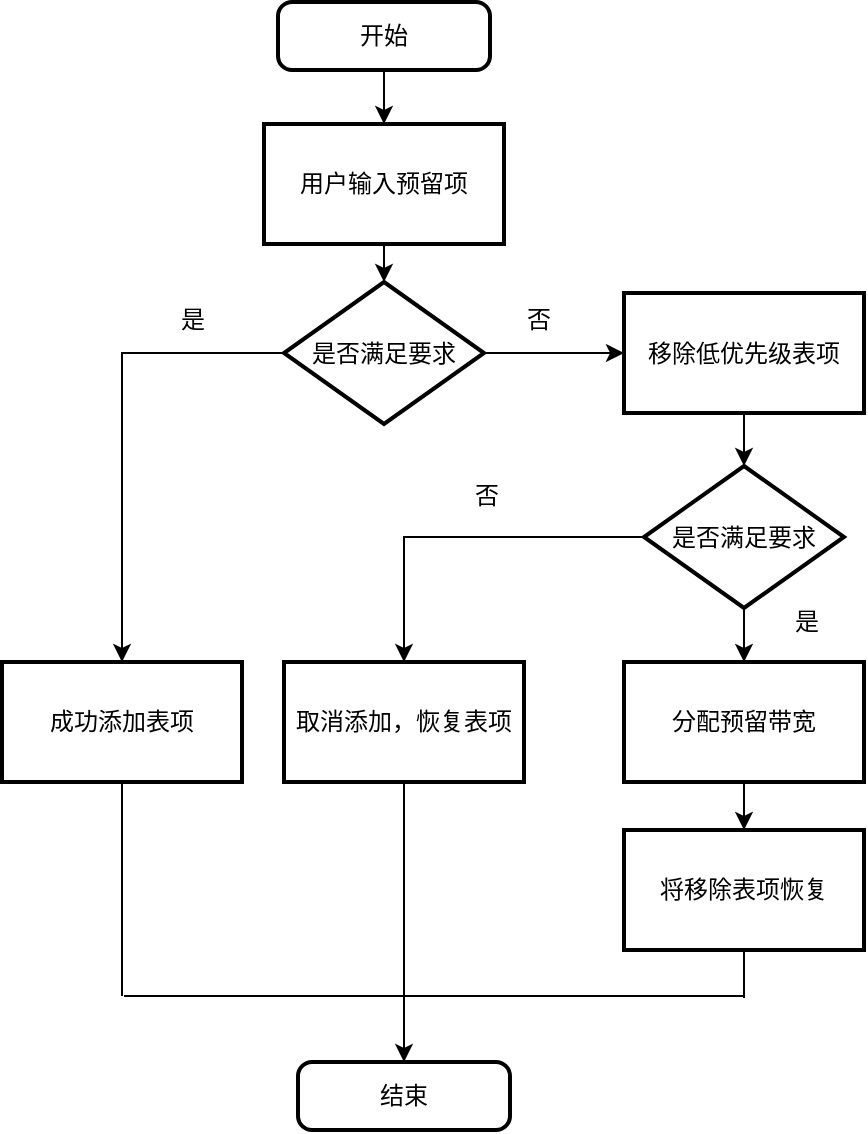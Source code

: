 <mxfile version="21.3.5" type="github" pages="5">
  <diagram name="第 1 页" id="TUe0MpKkViwjhuMiSQQj">
    <mxGraphModel dx="1205" dy="674" grid="0" gridSize="10" guides="1" tooltips="1" connect="1" arrows="1" fold="1" page="1" pageScale="1" pageWidth="827" pageHeight="1169" math="0" shadow="0">
      <root>
        <mxCell id="0" />
        <mxCell id="1" parent="0" />
        <mxCell id="VBoI8yT1WOJlK46SDrhh-1" value="&lt;font style=&quot;font-size: 12px;&quot;&gt;开始&lt;/font&gt;" style="rounded=1;whiteSpace=wrap;html=1;absoluteArcSize=1;arcSize=14;strokeWidth=2;" parent="1" vertex="1">
          <mxGeometry x="312" y="120" width="106" height="34" as="geometry" />
        </mxCell>
        <mxCell id="VBoI8yT1WOJlK46SDrhh-2" value="用户输入预留项" style="rounded=0;whiteSpace=wrap;html=1;strokeWidth=2;" parent="1" vertex="1">
          <mxGeometry x="305" y="181" width="120" height="60" as="geometry" />
        </mxCell>
        <mxCell id="VBoI8yT1WOJlK46SDrhh-3" value="" style="endArrow=classic;html=1;rounded=0;exitX=0.5;exitY=1;exitDx=0;exitDy=0;entryX=0.5;entryY=0;entryDx=0;entryDy=0;" parent="1" source="VBoI8yT1WOJlK46SDrhh-1" target="VBoI8yT1WOJlK46SDrhh-2" edge="1">
          <mxGeometry width="50" height="50" relative="1" as="geometry">
            <mxPoint x="387" y="370" as="sourcePoint" />
            <mxPoint x="437" y="320" as="targetPoint" />
          </mxGeometry>
        </mxCell>
        <mxCell id="VBoI8yT1WOJlK46SDrhh-8" value="" style="edgeStyle=orthogonalEdgeStyle;rounded=0;orthogonalLoop=1;jettySize=auto;html=1;" parent="1" source="VBoI8yT1WOJlK46SDrhh-4" target="VBoI8yT1WOJlK46SDrhh-7" edge="1">
          <mxGeometry relative="1" as="geometry" />
        </mxCell>
        <mxCell id="VBoI8yT1WOJlK46SDrhh-15" value="" style="edgeStyle=orthogonalEdgeStyle;rounded=0;orthogonalLoop=1;jettySize=auto;html=1;" parent="1" source="VBoI8yT1WOJlK46SDrhh-4" target="VBoI8yT1WOJlK46SDrhh-14" edge="1">
          <mxGeometry relative="1" as="geometry" />
        </mxCell>
        <mxCell id="VBoI8yT1WOJlK46SDrhh-4" value="是否满足要求" style="strokeWidth=2;html=1;shape=mxgraph.flowchart.decision;whiteSpace=wrap;" parent="1" vertex="1">
          <mxGeometry x="315" y="260" width="100" height="71" as="geometry" />
        </mxCell>
        <mxCell id="VBoI8yT1WOJlK46SDrhh-6" value="" style="endArrow=classic;html=1;rounded=0;exitX=0.5;exitY=1;exitDx=0;exitDy=0;entryX=0.5;entryY=0;entryDx=0;entryDy=0;entryPerimeter=0;" parent="1" source="VBoI8yT1WOJlK46SDrhh-2" target="VBoI8yT1WOJlK46SDrhh-4" edge="1">
          <mxGeometry width="50" height="50" relative="1" as="geometry">
            <mxPoint x="387" y="370" as="sourcePoint" />
            <mxPoint x="437" y="320" as="targetPoint" />
          </mxGeometry>
        </mxCell>
        <mxCell id="VBoI8yT1WOJlK46SDrhh-13" value="" style="edgeStyle=orthogonalEdgeStyle;rounded=0;orthogonalLoop=1;jettySize=auto;html=1;" parent="1" source="VBoI8yT1WOJlK46SDrhh-7" target="VBoI8yT1WOJlK46SDrhh-12" edge="1">
          <mxGeometry relative="1" as="geometry" />
        </mxCell>
        <mxCell id="VBoI8yT1WOJlK46SDrhh-7" value="移除低优先级表项" style="whiteSpace=wrap;html=1;strokeWidth=2;" parent="1" vertex="1">
          <mxGeometry x="485" y="265.5" width="120" height="60" as="geometry" />
        </mxCell>
        <mxCell id="VBoI8yT1WOJlK46SDrhh-9" value="否" style="text;html=1;align=center;verticalAlign=middle;resizable=0;points=[];autosize=1;strokeColor=none;fillColor=none;" parent="1" vertex="1">
          <mxGeometry x="427" y="265.5" width="30" height="26" as="geometry" />
        </mxCell>
        <mxCell id="VBoI8yT1WOJlK46SDrhh-19" value="" style="edgeStyle=orthogonalEdgeStyle;rounded=0;orthogonalLoop=1;jettySize=auto;html=1;" parent="1" source="VBoI8yT1WOJlK46SDrhh-12" target="VBoI8yT1WOJlK46SDrhh-18" edge="1">
          <mxGeometry relative="1" as="geometry" />
        </mxCell>
        <mxCell id="VBoI8yT1WOJlK46SDrhh-24" value="" style="edgeStyle=orthogonalEdgeStyle;rounded=0;orthogonalLoop=1;jettySize=auto;html=1;" parent="1" source="VBoI8yT1WOJlK46SDrhh-12" target="VBoI8yT1WOJlK46SDrhh-23" edge="1">
          <mxGeometry relative="1" as="geometry" />
        </mxCell>
        <mxCell id="VBoI8yT1WOJlK46SDrhh-12" value="是否满足要求" style="rhombus;whiteSpace=wrap;html=1;strokeWidth=2;" parent="1" vertex="1">
          <mxGeometry x="495" y="352" width="100" height="71" as="geometry" />
        </mxCell>
        <mxCell id="VBoI8yT1WOJlK46SDrhh-14" value="成功添加表项" style="whiteSpace=wrap;html=1;strokeWidth=2;" parent="1" vertex="1">
          <mxGeometry x="174" y="450" width="120" height="60" as="geometry" />
        </mxCell>
        <mxCell id="VBoI8yT1WOJlK46SDrhh-16" value="是" style="text;html=1;align=center;verticalAlign=middle;resizable=0;points=[];autosize=1;strokeColor=none;fillColor=none;" parent="1" vertex="1">
          <mxGeometry x="254" y="265.5" width="30" height="26" as="geometry" />
        </mxCell>
        <mxCell id="VBoI8yT1WOJlK46SDrhh-21" value="" style="edgeStyle=orthogonalEdgeStyle;rounded=0;orthogonalLoop=1;jettySize=auto;html=1;" parent="1" source="VBoI8yT1WOJlK46SDrhh-18" target="VBoI8yT1WOJlK46SDrhh-20" edge="1">
          <mxGeometry relative="1" as="geometry" />
        </mxCell>
        <mxCell id="VBoI8yT1WOJlK46SDrhh-18" value="分配预留带宽" style="whiteSpace=wrap;html=1;strokeWidth=2;" parent="1" vertex="1">
          <mxGeometry x="485" y="450" width="120" height="60" as="geometry" />
        </mxCell>
        <mxCell id="VBoI8yT1WOJlK46SDrhh-20" value="将移除表项恢复" style="whiteSpace=wrap;html=1;strokeWidth=2;" parent="1" vertex="1">
          <mxGeometry x="485" y="534" width="120" height="60" as="geometry" />
        </mxCell>
        <mxCell id="VBoI8yT1WOJlK46SDrhh-22" value="是" style="text;html=1;align=center;verticalAlign=middle;resizable=0;points=[];autosize=1;strokeColor=none;fillColor=none;" parent="1" vertex="1">
          <mxGeometry x="561" y="417" width="30" height="26" as="geometry" />
        </mxCell>
        <mxCell id="VBoI8yT1WOJlK46SDrhh-23" value="取消添加，恢复表项" style="whiteSpace=wrap;html=1;strokeWidth=2;" parent="1" vertex="1">
          <mxGeometry x="315" y="450" width="120" height="60" as="geometry" />
        </mxCell>
        <mxCell id="VBoI8yT1WOJlK46SDrhh-25" value="否" style="text;html=1;align=center;verticalAlign=middle;resizable=0;points=[];autosize=1;strokeColor=none;fillColor=none;" parent="1" vertex="1">
          <mxGeometry x="401" y="354" width="30" height="26" as="geometry" />
        </mxCell>
        <mxCell id="VBoI8yT1WOJlK46SDrhh-29" value="" style="endArrow=none;html=1;rounded=0;exitX=0.5;exitY=1;exitDx=0;exitDy=0;" parent="1" source="VBoI8yT1WOJlK46SDrhh-14" edge="1">
          <mxGeometry width="50" height="50" relative="1" as="geometry">
            <mxPoint x="371" y="324" as="sourcePoint" />
            <mxPoint x="234" y="617" as="targetPoint" />
          </mxGeometry>
        </mxCell>
        <mxCell id="VBoI8yT1WOJlK46SDrhh-31" value="" style="endArrow=none;html=1;rounded=0;exitX=0.5;exitY=1;exitDx=0;exitDy=0;" parent="1" source="VBoI8yT1WOJlK46SDrhh-20" edge="1">
          <mxGeometry width="50" height="50" relative="1" as="geometry">
            <mxPoint x="371" y="324" as="sourcePoint" />
            <mxPoint x="545" y="618" as="targetPoint" />
          </mxGeometry>
        </mxCell>
        <mxCell id="VBoI8yT1WOJlK46SDrhh-32" value="" style="endArrow=none;html=1;rounded=0;" parent="1" edge="1">
          <mxGeometry width="50" height="50" relative="1" as="geometry">
            <mxPoint x="235" y="617" as="sourcePoint" />
            <mxPoint x="545" y="617" as="targetPoint" />
          </mxGeometry>
        </mxCell>
        <mxCell id="VBoI8yT1WOJlK46SDrhh-34" value="结束" style="rounded=1;whiteSpace=wrap;html=1;absoluteArcSize=1;arcSize=14;strokeWidth=2;" parent="1" vertex="1">
          <mxGeometry x="322" y="650" width="106" height="34" as="geometry" />
        </mxCell>
        <mxCell id="VBoI8yT1WOJlK46SDrhh-35" value="" style="endArrow=classic;html=1;rounded=0;exitX=0.5;exitY=1;exitDx=0;exitDy=0;entryX=0.5;entryY=0;entryDx=0;entryDy=0;" parent="1" source="VBoI8yT1WOJlK46SDrhh-23" target="VBoI8yT1WOJlK46SDrhh-34" edge="1">
          <mxGeometry width="50" height="50" relative="1" as="geometry">
            <mxPoint x="371" y="382" as="sourcePoint" />
            <mxPoint x="421" y="332" as="targetPoint" />
          </mxGeometry>
        </mxCell>
      </root>
    </mxGraphModel>
  </diagram>
  <diagram id="xPufGLVYjBQ5OOsqAoZ7" name="第 2 页">
    <mxGraphModel dx="1205" dy="674" grid="0" gridSize="10" guides="1" tooltips="1" connect="1" arrows="1" fold="1" page="1" pageScale="1" pageWidth="827" pageHeight="1169" math="0" shadow="0">
      <root>
        <mxCell id="0" />
        <mxCell id="1" parent="0" />
        <mxCell id="CWZEpsSN7oqIYfCnPjb1-3" value="" style="edgeStyle=orthogonalEdgeStyle;orthogonalLoop=1;jettySize=auto;html=1;curved=1;" parent="1" source="CWZEpsSN7oqIYfCnPjb1-1" target="CWZEpsSN7oqIYfCnPjb1-2" edge="1">
          <mxGeometry relative="1" as="geometry" />
        </mxCell>
        <mxCell id="CWZEpsSN7oqIYfCnPjb1-1" value="start" style="ellipse;whiteSpace=wrap;html=1;" parent="1" vertex="1">
          <mxGeometry x="258" y="336" width="114" height="66" as="geometry" />
        </mxCell>
        <mxCell id="CWZEpsSN7oqIYfCnPjb1-22" value="" style="edgeStyle=orthogonalEdgeStyle;rounded=0;orthogonalLoop=1;jettySize=auto;html=1;" parent="1" source="CWZEpsSN7oqIYfCnPjb1-2" target="CWZEpsSN7oqIYfCnPjb1-6" edge="1">
          <mxGeometry relative="1" as="geometry" />
        </mxCell>
        <mxCell id="CWZEpsSN7oqIYfCnPjb1-2" value="parse_ethernet" style="ellipse;whiteSpace=wrap;html=1;" parent="1" vertex="1">
          <mxGeometry x="255" y="428" width="120" height="80" as="geometry" />
        </mxCell>
        <mxCell id="CWZEpsSN7oqIYfCnPjb1-6" value="parse_ipv4" style="ellipse;whiteSpace=wrap;html=1;" parent="1" vertex="1">
          <mxGeometry x="255" y="535" width="120" height="80" as="geometry" />
        </mxCell>
        <mxCell id="CWZEpsSN7oqIYfCnPjb1-8" value="parse_mpls" style="ellipse;whiteSpace=wrap;html=1;" parent="1" vertex="1">
          <mxGeometry x="394" y="480" width="120" height="80" as="geometry" />
        </mxCell>
        <mxCell id="CWZEpsSN7oqIYfCnPjb1-11" value="accept" style="ellipse;whiteSpace=wrap;html=1;" parent="1" vertex="1">
          <mxGeometry x="255" y="642" width="120" height="80" as="geometry" />
        </mxCell>
        <mxCell id="CWZEpsSN7oqIYfCnPjb1-13" value="" style="endArrow=classic;html=1;exitX=0;exitY=0.5;exitDx=0;exitDy=0;entryX=0;entryY=0.5;entryDx=0;entryDy=0;curved=1;" parent="1" source="CWZEpsSN7oqIYfCnPjb1-2" target="CWZEpsSN7oqIYfCnPjb1-11" edge="1">
          <mxGeometry width="50" height="50" relative="1" as="geometry">
            <mxPoint x="387" y="538" as="sourcePoint" />
            <mxPoint x="437" y="488" as="targetPoint" />
            <Array as="points">
              <mxPoint x="134" y="524" />
            </Array>
          </mxGeometry>
        </mxCell>
        <mxCell id="CWZEpsSN7oqIYfCnPjb1-15" value="" style="endArrow=classic;html=1;rounded=0;exitX=0;exitY=1;exitDx=0;exitDy=0;entryX=1.021;entryY=0.39;entryDx=0;entryDy=0;entryPerimeter=0;" parent="1" source="CWZEpsSN7oqIYfCnPjb1-8" target="CWZEpsSN7oqIYfCnPjb1-6" edge="1">
          <mxGeometry width="50" height="50" relative="1" as="geometry">
            <mxPoint x="387" y="538" as="sourcePoint" />
            <mxPoint x="437" y="488" as="targetPoint" />
          </mxGeometry>
        </mxCell>
        <mxCell id="CWZEpsSN7oqIYfCnPjb1-17" value="" style="endArrow=classic;html=1;rounded=0;exitX=0.972;exitY=0.629;exitDx=0;exitDy=0;exitPerimeter=0;entryX=0;entryY=0;entryDx=0;entryDy=0;" parent="1" source="CWZEpsSN7oqIYfCnPjb1-2" target="CWZEpsSN7oqIYfCnPjb1-8" edge="1">
          <mxGeometry width="50" height="50" relative="1" as="geometry">
            <mxPoint x="387" y="538" as="sourcePoint" />
            <mxPoint x="437" y="488" as="targetPoint" />
          </mxGeometry>
        </mxCell>
        <mxCell id="CWZEpsSN7oqIYfCnPjb1-18" value="" style="endArrow=classic;html=1;exitX=0.431;exitY=1.018;exitDx=0;exitDy=0;exitPerimeter=0;entryX=1;entryY=1;entryDx=0;entryDy=0;curved=1;" parent="1" source="CWZEpsSN7oqIYfCnPjb1-8" target="CWZEpsSN7oqIYfCnPjb1-8" edge="1">
          <mxGeometry width="50" height="50" relative="1" as="geometry">
            <mxPoint x="387" y="538" as="sourcePoint" />
            <mxPoint x="437" y="488" as="targetPoint" />
            <Array as="points">
              <mxPoint x="482" y="611" />
            </Array>
          </mxGeometry>
        </mxCell>
        <mxCell id="CWZEpsSN7oqIYfCnPjb1-23" value="" style="endArrow=classic;html=1;rounded=0;exitX=0.5;exitY=1;exitDx=0;exitDy=0;entryX=0.5;entryY=0;entryDx=0;entryDy=0;" parent="1" source="CWZEpsSN7oqIYfCnPjb1-6" target="CWZEpsSN7oqIYfCnPjb1-11" edge="1">
          <mxGeometry width="50" height="50" relative="1" as="geometry">
            <mxPoint x="391" y="534" as="sourcePoint" />
            <mxPoint x="441" y="484" as="targetPoint" />
          </mxGeometry>
        </mxCell>
      </root>
    </mxGraphModel>
  </diagram>
  <diagram id="f5Rsg-Wza4F7h-vxjZOM" name="第 3 页">
    <mxGraphModel dx="1205" dy="674" grid="0" gridSize="10" guides="1" tooltips="1" connect="1" arrows="1" fold="1" page="1" pageScale="1" pageWidth="827" pageHeight="1169" math="0" shadow="0">
      <root>
        <mxCell id="0" />
        <mxCell id="1" parent="0" />
        <mxCell id="E1koXmu3drvWn4_0AYfi-1" value="应用平面" style="rounded=0;whiteSpace=wrap;html=1;" parent="1" vertex="1">
          <mxGeometry x="253" y="158" width="275" height="71" as="geometry" />
        </mxCell>
        <mxCell id="E1koXmu3drvWn4_0AYfi-2" value="应用" style="rounded=0;whiteSpace=wrap;html=1;" parent="1" vertex="1">
          <mxGeometry x="274" y="182" width="70" height="47" as="geometry" />
        </mxCell>
        <mxCell id="E1koXmu3drvWn4_0AYfi-3" value="应用" style="rounded=0;whiteSpace=wrap;html=1;" parent="1" vertex="1">
          <mxGeometry x="437" y="182" width="70" height="47" as="geometry" />
        </mxCell>
        <mxCell id="mDldBEQQ-BsIQ726UgDM-3" value="控制平面" style="rounded=0;whiteSpace=wrap;html=1;align=left;" vertex="1" parent="1">
          <mxGeometry x="253" y="285" width="275" height="71" as="geometry" />
        </mxCell>
        <mxCell id="mDldBEQQ-BsIQ726UgDM-4" value="SDN控制器" style="rounded=0;whiteSpace=wrap;html=1;" vertex="1" parent="1">
          <mxGeometry x="408" y="304" width="95" height="33" as="geometry" />
        </mxCell>
        <mxCell id="mDldBEQQ-BsIQ726UgDM-5" value="转发平面" style="rounded=0;whiteSpace=wrap;html=1;" vertex="1" parent="1">
          <mxGeometry x="253" y="411" width="275" height="71" as="geometry" />
        </mxCell>
        <mxCell id="mDldBEQQ-BsIQ726UgDM-8" value="网络设备" style="rounded=0;whiteSpace=wrap;html=1;" vertex="1" parent="1">
          <mxGeometry x="274" y="435" width="70" height="47" as="geometry" />
        </mxCell>
        <mxCell id="mDldBEQQ-BsIQ726UgDM-9" value="网络设备" style="rounded=0;whiteSpace=wrap;html=1;" vertex="1" parent="1">
          <mxGeometry x="437" y="435" width="70" height="47" as="geometry" />
        </mxCell>
        <mxCell id="mDldBEQQ-BsIQ726UgDM-15" value="" style="shape=flexArrow;endArrow=classic;startArrow=classic;html=1;rounded=0;entryX=0.5;entryY=1;entryDx=0;entryDy=0;" edge="1" parent="1" target="E1koXmu3drvWn4_0AYfi-2">
          <mxGeometry width="100" height="100" relative="1" as="geometry">
            <mxPoint x="308" y="286" as="sourcePoint" />
            <mxPoint x="462" y="298" as="targetPoint" />
          </mxGeometry>
        </mxCell>
        <mxCell id="mDldBEQQ-BsIQ726UgDM-16" value="" style="shape=flexArrow;endArrow=classic;startArrow=classic;html=1;rounded=0;entryX=0.5;entryY=1;entryDx=0;entryDy=0;exitX=0.797;exitY=0.011;exitDx=0;exitDy=0;exitPerimeter=0;" edge="1" parent="1" source="mDldBEQQ-BsIQ726UgDM-3" target="E1koXmu3drvWn4_0AYfi-3">
          <mxGeometry width="100" height="100" relative="1" as="geometry">
            <mxPoint x="362" y="398" as="sourcePoint" />
            <mxPoint x="462" y="298" as="targetPoint" />
          </mxGeometry>
        </mxCell>
        <mxCell id="mDldBEQQ-BsIQ726UgDM-17" value="" style="shape=flexArrow;endArrow=classic;startArrow=classic;html=1;rounded=0;exitX=0.198;exitY=0.006;exitDx=0;exitDy=0;exitPerimeter=0;" edge="1" parent="1" source="mDldBEQQ-BsIQ726UgDM-5">
          <mxGeometry width="100" height="100" relative="1" as="geometry">
            <mxPoint x="362" y="398" as="sourcePoint" />
            <mxPoint x="307" y="356" as="targetPoint" />
          </mxGeometry>
        </mxCell>
        <mxCell id="mDldBEQQ-BsIQ726UgDM-18" value="" style="shape=flexArrow;endArrow=classic;startArrow=classic;html=1;rounded=0;" edge="1" parent="1">
          <mxGeometry width="100" height="100" relative="1" as="geometry">
            <mxPoint x="473" y="411" as="sourcePoint" />
            <mxPoint x="473" y="356" as="targetPoint" />
          </mxGeometry>
        </mxCell>
      </root>
    </mxGraphModel>
  </diagram>
  <diagram id="OsXk49T1cn-MKxwDaOY4" name="第 4 页">
    <mxGraphModel dx="1205" dy="674" grid="0" gridSize="10" guides="1" tooltips="1" connect="1" arrows="1" fold="1" page="1" pageScale="1" pageWidth="827" pageHeight="1169" math="0" shadow="0">
      <root>
        <mxCell id="0" />
        <mxCell id="1" parent="0" />
        <mxCell id="L-z-mz_DEh5f0xpZzv8t-1" value="开始" style="rounded=1;whiteSpace=wrap;html=1;" vertex="1" parent="1">
          <mxGeometry x="350.5" y="170" width="106" height="34" as="geometry" />
        </mxCell>
        <mxCell id="L-z-mz_DEh5f0xpZzv8t-10" value="交换机收到B字节的数据包" style="rounded=0;whiteSpace=wrap;html=1;" vertex="1" parent="1">
          <mxGeometry x="343.5" y="228" width="120" height="60" as="geometry" />
        </mxCell>
        <mxCell id="L-z-mz_DEh5f0xpZzv8t-19" value="" style="edgeStyle=orthogonalEdgeStyle;rounded=0;orthogonalLoop=1;jettySize=auto;html=1;" edge="1" parent="1" source="L-z-mz_DEh5f0xpZzv8t-13" target="L-z-mz_DEh5f0xpZzv8t-18">
          <mxGeometry relative="1" as="geometry" />
        </mxCell>
        <mxCell id="ueUYHJ4g34vxq1QxhSik-4" value="" style="edgeStyle=orthogonalEdgeStyle;rounded=0;orthogonalLoop=1;jettySize=auto;html=1;" edge="1" parent="1" source="L-z-mz_DEh5f0xpZzv8t-13" target="ueUYHJ4g34vxq1QxhSik-3">
          <mxGeometry relative="1" as="geometry" />
        </mxCell>
        <mxCell id="L-z-mz_DEh5f0xpZzv8t-13" value="B是否大于当前PBS桶的大小" style="strokeWidth=2;html=1;shape=mxgraph.flowchart.decision;whiteSpace=wrap;" vertex="1" parent="1">
          <mxGeometry x="299" y="312" width="209" height="106" as="geometry" />
        </mxCell>
        <mxCell id="L-z-mz_DEh5f0xpZzv8t-17" value="是" style="text;html=1;align=center;verticalAlign=middle;resizable=0;points=[];autosize=1;strokeColor=none;fillColor=none;" vertex="1" parent="1">
          <mxGeometry x="240" y="335" width="30" height="26" as="geometry" />
        </mxCell>
        <mxCell id="L-z-mz_DEh5f0xpZzv8t-22" value="" style="edgeStyle=orthogonalEdgeStyle;rounded=0;orthogonalLoop=1;jettySize=auto;html=1;" edge="1" parent="1" source="L-z-mz_DEh5f0xpZzv8t-18" target="L-z-mz_DEh5f0xpZzv8t-21">
          <mxGeometry relative="1" as="geometry" />
        </mxCell>
        <mxCell id="L-z-mz_DEh5f0xpZzv8t-24" value="" style="edgeStyle=orthogonalEdgeStyle;rounded=0;orthogonalLoop=1;jettySize=auto;html=1;" edge="1" parent="1" source="L-z-mz_DEh5f0xpZzv8t-18" target="L-z-mz_DEh5f0xpZzv8t-23">
          <mxGeometry relative="1" as="geometry" />
        </mxCell>
        <mxCell id="L-z-mz_DEh5f0xpZzv8t-18" value="B是否大于当前CBS桶的大小" style="strokeWidth=2;html=1;shape=mxgraph.flowchart.decision;whiteSpace=wrap;" vertex="1" parent="1">
          <mxGeometry x="299" y="453" width="209" height="106" as="geometry" />
        </mxCell>
        <mxCell id="L-z-mz_DEh5f0xpZzv8t-20" value="否" style="text;html=1;align=center;verticalAlign=middle;resizable=0;points=[];autosize=1;strokeColor=none;fillColor=none;" vertex="1" parent="1">
          <mxGeometry x="408" y="430" width="30" height="26" as="geometry" />
        </mxCell>
        <mxCell id="L-z-mz_DEh5f0xpZzv8t-21" value="标记数据包为绿色" style="whiteSpace=wrap;html=1;strokeWidth=2;" vertex="1" parent="1">
          <mxGeometry x="343.5" y="587" width="120" height="60" as="geometry" />
        </mxCell>
        <mxCell id="L-z-mz_DEh5f0xpZzv8t-23" value="标记数据包为黄色" style="whiteSpace=wrap;html=1;strokeWidth=2;" vertex="1" parent="1">
          <mxGeometry x="525" y="587" width="120" height="60" as="geometry" />
        </mxCell>
        <mxCell id="L-z-mz_DEh5f0xpZzv8t-25" value="否" style="text;html=1;align=center;verticalAlign=middle;resizable=0;points=[];autosize=1;strokeColor=none;fillColor=none;" vertex="1" parent="1">
          <mxGeometry x="411" y="559" width="30" height="26" as="geometry" />
        </mxCell>
        <mxCell id="L-z-mz_DEh5f0xpZzv8t-26" value="是" style="text;html=1;align=center;verticalAlign=middle;resizable=0;points=[];autosize=1;strokeColor=none;fillColor=none;" vertex="1" parent="1">
          <mxGeometry x="525" y="478" width="30" height="26" as="geometry" />
        </mxCell>
        <mxCell id="L-z-mz_DEh5f0xpZzv8t-27" value="" style="endArrow=classic;html=1;rounded=0;exitX=0.5;exitY=1;exitDx=0;exitDy=0;entryX=0.5;entryY=0;entryDx=0;entryDy=0;" edge="1" parent="1" source="L-z-mz_DEh5f0xpZzv8t-1" target="L-z-mz_DEh5f0xpZzv8t-10">
          <mxGeometry width="50" height="50" relative="1" as="geometry">
            <mxPoint x="387" y="373" as="sourcePoint" />
            <mxPoint x="437" y="323" as="targetPoint" />
          </mxGeometry>
        </mxCell>
        <mxCell id="L-z-mz_DEh5f0xpZzv8t-28" value="" style="endArrow=classic;html=1;rounded=0;entryX=0.5;entryY=0;entryDx=0;entryDy=0;entryPerimeter=0;" edge="1" parent="1" source="L-z-mz_DEh5f0xpZzv8t-10" target="L-z-mz_DEh5f0xpZzv8t-13">
          <mxGeometry width="50" height="50" relative="1" as="geometry">
            <mxPoint x="387" y="373" as="sourcePoint" />
            <mxPoint x="437" y="323" as="targetPoint" />
          </mxGeometry>
        </mxCell>
        <mxCell id="iUUK6FS9q8X5gGPxT4NA-1" value="结束" style="rounded=1;whiteSpace=wrap;html=1;" vertex="1" parent="1">
          <mxGeometry x="350.5" y="702" width="106" height="34" as="geometry" />
        </mxCell>
        <mxCell id="ueUYHJ4g34vxq1QxhSik-3" value="标记数据包为红色" style="whiteSpace=wrap;html=1;strokeWidth=2;" vertex="1" parent="1">
          <mxGeometry x="165" y="585" width="120" height="60" as="geometry" />
        </mxCell>
        <mxCell id="ueUYHJ4g34vxq1QxhSik-5" value="" style="endArrow=classic;html=1;rounded=0;exitX=0.5;exitY=1;exitDx=0;exitDy=0;entryX=0.5;entryY=0;entryDx=0;entryDy=0;" edge="1" parent="1" source="L-z-mz_DEh5f0xpZzv8t-21" target="iUUK6FS9q8X5gGPxT4NA-1">
          <mxGeometry width="50" height="50" relative="1" as="geometry">
            <mxPoint x="387" y="652" as="sourcePoint" />
            <mxPoint x="437" y="602" as="targetPoint" />
          </mxGeometry>
        </mxCell>
        <mxCell id="ueUYHJ4g34vxq1QxhSik-6" value="" style="endArrow=none;html=1;rounded=0;exitX=0.5;exitY=1;exitDx=0;exitDy=0;" edge="1" parent="1" source="ueUYHJ4g34vxq1QxhSik-3">
          <mxGeometry width="50" height="50" relative="1" as="geometry">
            <mxPoint x="178" y="647" as="sourcePoint" />
            <mxPoint x="225" y="676" as="targetPoint" />
          </mxGeometry>
        </mxCell>
        <mxCell id="ueUYHJ4g34vxq1QxhSik-7" value="" style="endArrow=none;html=1;rounded=0;exitX=0.5;exitY=1;exitDx=0;exitDy=0;" edge="1" parent="1" source="L-z-mz_DEh5f0xpZzv8t-23">
          <mxGeometry width="50" height="50" relative="1" as="geometry">
            <mxPoint x="588" y="650" as="sourcePoint" />
            <mxPoint x="585" y="677" as="targetPoint" />
          </mxGeometry>
        </mxCell>
        <mxCell id="ueUYHJ4g34vxq1QxhSik-8" value="" style="endArrow=none;html=1;rounded=0;" edge="1" parent="1">
          <mxGeometry width="50" height="50" relative="1" as="geometry">
            <mxPoint x="225" y="678" as="sourcePoint" />
            <mxPoint x="584" y="678" as="targetPoint" />
          </mxGeometry>
        </mxCell>
      </root>
    </mxGraphModel>
  </diagram>
  <diagram id="yQQeCKkpFA8lCmRW-0Ot" name="第 5 页">
    <mxGraphModel dx="1205" dy="674" grid="0" gridSize="10" guides="1" tooltips="1" connect="1" arrows="1" fold="1" page="1" pageScale="1" pageWidth="827" pageHeight="1169" math="0" shadow="0">
      <root>
        <mxCell id="0" />
        <mxCell id="1" parent="0" />
        <mxCell id="MUfeVGVKxrEUvWR9tg-X-1" value="开始" style="rounded=1;whiteSpace=wrap;html=1;" vertex="1" parent="1">
          <mxGeometry x="307" y="152" width="106" height="34" as="geometry" />
        </mxCell>
        <mxCell id="MUfeVGVKxrEUvWR9tg-X-6" value="" style="edgeStyle=orthogonalEdgeStyle;rounded=0;orthogonalLoop=1;jettySize=auto;html=1;" edge="1" parent="1" source="MUfeVGVKxrEUvWR9tg-X-4" target="MUfeVGVKxrEUvWR9tg-X-5">
          <mxGeometry relative="1" as="geometry" />
        </mxCell>
        <mxCell id="MUfeVGVKxrEUvWR9tg-X-4" value="确定给定主机间的MPLS路径" style="rounded=0;whiteSpace=wrap;html=1;" vertex="1" parent="1">
          <mxGeometry x="300" y="214" width="120" height="60" as="geometry" />
        </mxCell>
        <mxCell id="MUfeVGVKxrEUvWR9tg-X-10" value="" style="edgeStyle=orthogonalEdgeStyle;rounded=0;orthogonalLoop=1;jettySize=auto;html=1;" edge="1" parent="1" source="MUfeVGVKxrEUvWR9tg-X-5" target="MUfeVGVKxrEUvWR9tg-X-9">
          <mxGeometry relative="1" as="geometry" />
        </mxCell>
        <mxCell id="MUfeVGVKxrEUvWR9tg-X-15" value="" style="edgeStyle=orthogonalEdgeStyle;rounded=0;orthogonalLoop=1;jettySize=auto;html=1;" edge="1" parent="1" source="MUfeVGVKxrEUvWR9tg-X-5" target="MUfeVGVKxrEUvWR9tg-X-14">
          <mxGeometry relative="1" as="geometry" />
        </mxCell>
        <mxCell id="MUfeVGVKxrEUvWR9tg-X-5" value="路径是否存在" style="rhombus;whiteSpace=wrap;html=1;rounded=0;" vertex="1" parent="1">
          <mxGeometry x="312" y="297" width="96" height="80" as="geometry" />
        </mxCell>
        <mxCell id="MUfeVGVKxrEUvWR9tg-X-17" value="" style="edgeStyle=orthogonalEdgeStyle;rounded=0;orthogonalLoop=1;jettySize=auto;html=1;" edge="1" parent="1" source="MUfeVGVKxrEUvWR9tg-X-9" target="MUfeVGVKxrEUvWR9tg-X-16">
          <mxGeometry relative="1" as="geometry" />
        </mxCell>
        <mxCell id="MUfeVGVKxrEUvWR9tg-X-19" value="" style="edgeStyle=orthogonalEdgeStyle;rounded=0;orthogonalLoop=1;jettySize=auto;html=1;" edge="1" parent="1" source="MUfeVGVKxrEUvWR9tg-X-9" target="MUfeVGVKxrEUvWR9tg-X-18">
          <mxGeometry relative="1" as="geometry" />
        </mxCell>
        <mxCell id="MUfeVGVKxrEUvWR9tg-X-9" value="是否是更新操作" style="rhombus;whiteSpace=wrap;html=1;rounded=0;" vertex="1" parent="1">
          <mxGeometry x="312" y="407" width="96" height="80" as="geometry" />
        </mxCell>
        <mxCell id="MUfeVGVKxrEUvWR9tg-X-14" value="提示错误信息，拒绝执行" style="whiteSpace=wrap;html=1;rounded=0;" vertex="1" parent="1">
          <mxGeometry x="447" y="417" width="120" height="60" as="geometry" />
        </mxCell>
        <mxCell id="MUfeVGVKxrEUvWR9tg-X-16" value="调用table_add函数，更新预留表项" style="whiteSpace=wrap;html=1;rounded=0;" vertex="1" parent="1">
          <mxGeometry x="300" y="511" width="120" height="60" as="geometry" />
        </mxCell>
        <mxCell id="MUfeVGVKxrEUvWR9tg-X-18" value="调用table_modify函数，更新预留表项" style="whiteSpace=wrap;html=1;rounded=0;" vertex="1" parent="1">
          <mxGeometry x="166" y="417" width="120" height="60" as="geometry" />
        </mxCell>
        <mxCell id="MUfeVGVKxrEUvWR9tg-X-20" value="否" style="text;html=1;align=center;verticalAlign=middle;resizable=0;points=[];autosize=1;strokeColor=none;fillColor=none;" vertex="1" parent="1">
          <mxGeometry x="408" y="313" width="30" height="26" as="geometry" />
        </mxCell>
        <mxCell id="MUfeVGVKxrEUvWR9tg-X-21" value="是" style="text;html=1;align=center;verticalAlign=middle;resizable=0;points=[];autosize=1;strokeColor=none;fillColor=none;" vertex="1" parent="1">
          <mxGeometry x="358" y="377" width="30" height="26" as="geometry" />
        </mxCell>
        <mxCell id="MUfeVGVKxrEUvWR9tg-X-22" value="否" style="text;html=1;align=center;verticalAlign=middle;resizable=0;points=[];autosize=1;strokeColor=none;fillColor=none;" vertex="1" parent="1">
          <mxGeometry x="369.5" y="482" width="30" height="26" as="geometry" />
        </mxCell>
        <mxCell id="MUfeVGVKxrEUvWR9tg-X-23" value="是" style="text;html=1;align=center;verticalAlign=middle;resizable=0;points=[];autosize=1;strokeColor=none;fillColor=none;" vertex="1" parent="1">
          <mxGeometry x="284" y="417" width="30" height="26" as="geometry" />
        </mxCell>
        <mxCell id="MUfeVGVKxrEUvWR9tg-X-24" value="结束" style="rounded=1;whiteSpace=wrap;html=1;" vertex="1" parent="1">
          <mxGeometry x="307" y="596" width="106" height="34" as="geometry" />
        </mxCell>
        <mxCell id="Sko1dvTOsoCmuGQ0y2Me-1" value="" style="endArrow=classic;html=1;rounded=0;exitX=0.5;exitY=1;exitDx=0;exitDy=0;entryX=0.5;entryY=0;entryDx=0;entryDy=0;" edge="1" parent="1" source="MUfeVGVKxrEUvWR9tg-X-16" target="MUfeVGVKxrEUvWR9tg-X-24">
          <mxGeometry width="50" height="50" relative="1" as="geometry">
            <mxPoint x="418" y="373" as="sourcePoint" />
            <mxPoint x="468" y="323" as="targetPoint" />
          </mxGeometry>
        </mxCell>
        <mxCell id="Sko1dvTOsoCmuGQ0y2Me-2" value="" style="endArrow=none;html=1;rounded=0;exitX=0.5;exitY=1;exitDx=0;exitDy=0;" edge="1" parent="1" source="MUfeVGVKxrEUvWR9tg-X-18">
          <mxGeometry width="50" height="50" relative="1" as="geometry">
            <mxPoint x="418" y="373" as="sourcePoint" />
            <mxPoint x="226" y="579" as="targetPoint" />
          </mxGeometry>
        </mxCell>
        <mxCell id="Sko1dvTOsoCmuGQ0y2Me-3" value="" style="endArrow=none;html=1;rounded=0;exitX=0.5;exitY=1;exitDx=0;exitDy=0;" edge="1" parent="1" source="MUfeVGVKxrEUvWR9tg-X-14">
          <mxGeometry width="50" height="50" relative="1" as="geometry">
            <mxPoint x="418" y="373" as="sourcePoint" />
            <mxPoint x="507" y="581" as="targetPoint" />
          </mxGeometry>
        </mxCell>
        <mxCell id="Sko1dvTOsoCmuGQ0y2Me-4" value="" style="endArrow=none;html=1;rounded=0;" edge="1" parent="1">
          <mxGeometry width="50" height="50" relative="1" as="geometry">
            <mxPoint x="225" y="580" as="sourcePoint" />
            <mxPoint x="508" y="580" as="targetPoint" />
          </mxGeometry>
        </mxCell>
        <mxCell id="Sko1dvTOsoCmuGQ0y2Me-5" value="" style="endArrow=classic;html=1;rounded=0;exitX=0.5;exitY=1;exitDx=0;exitDy=0;" edge="1" parent="1" source="MUfeVGVKxrEUvWR9tg-X-1" target="MUfeVGVKxrEUvWR9tg-X-4">
          <mxGeometry width="50" height="50" relative="1" as="geometry">
            <mxPoint x="418" y="373" as="sourcePoint" />
            <mxPoint x="468" y="323" as="targetPoint" />
          </mxGeometry>
        </mxCell>
      </root>
    </mxGraphModel>
  </diagram>
</mxfile>
